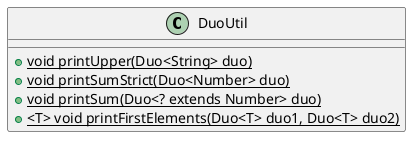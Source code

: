 
@startuml
'https://plantuml.com/class-diagram


class DuoUtil  {
+ {static} void printUpper(Duo<String> duo)
+ {static} void printSumStrict(Duo<Number> duo)
+ {static} void printSum(Duo<? extends Number> duo)
+ {static} <T> void printFirstElements(Duo<T> duo1, Duo<T> duo2)
}

@enduml